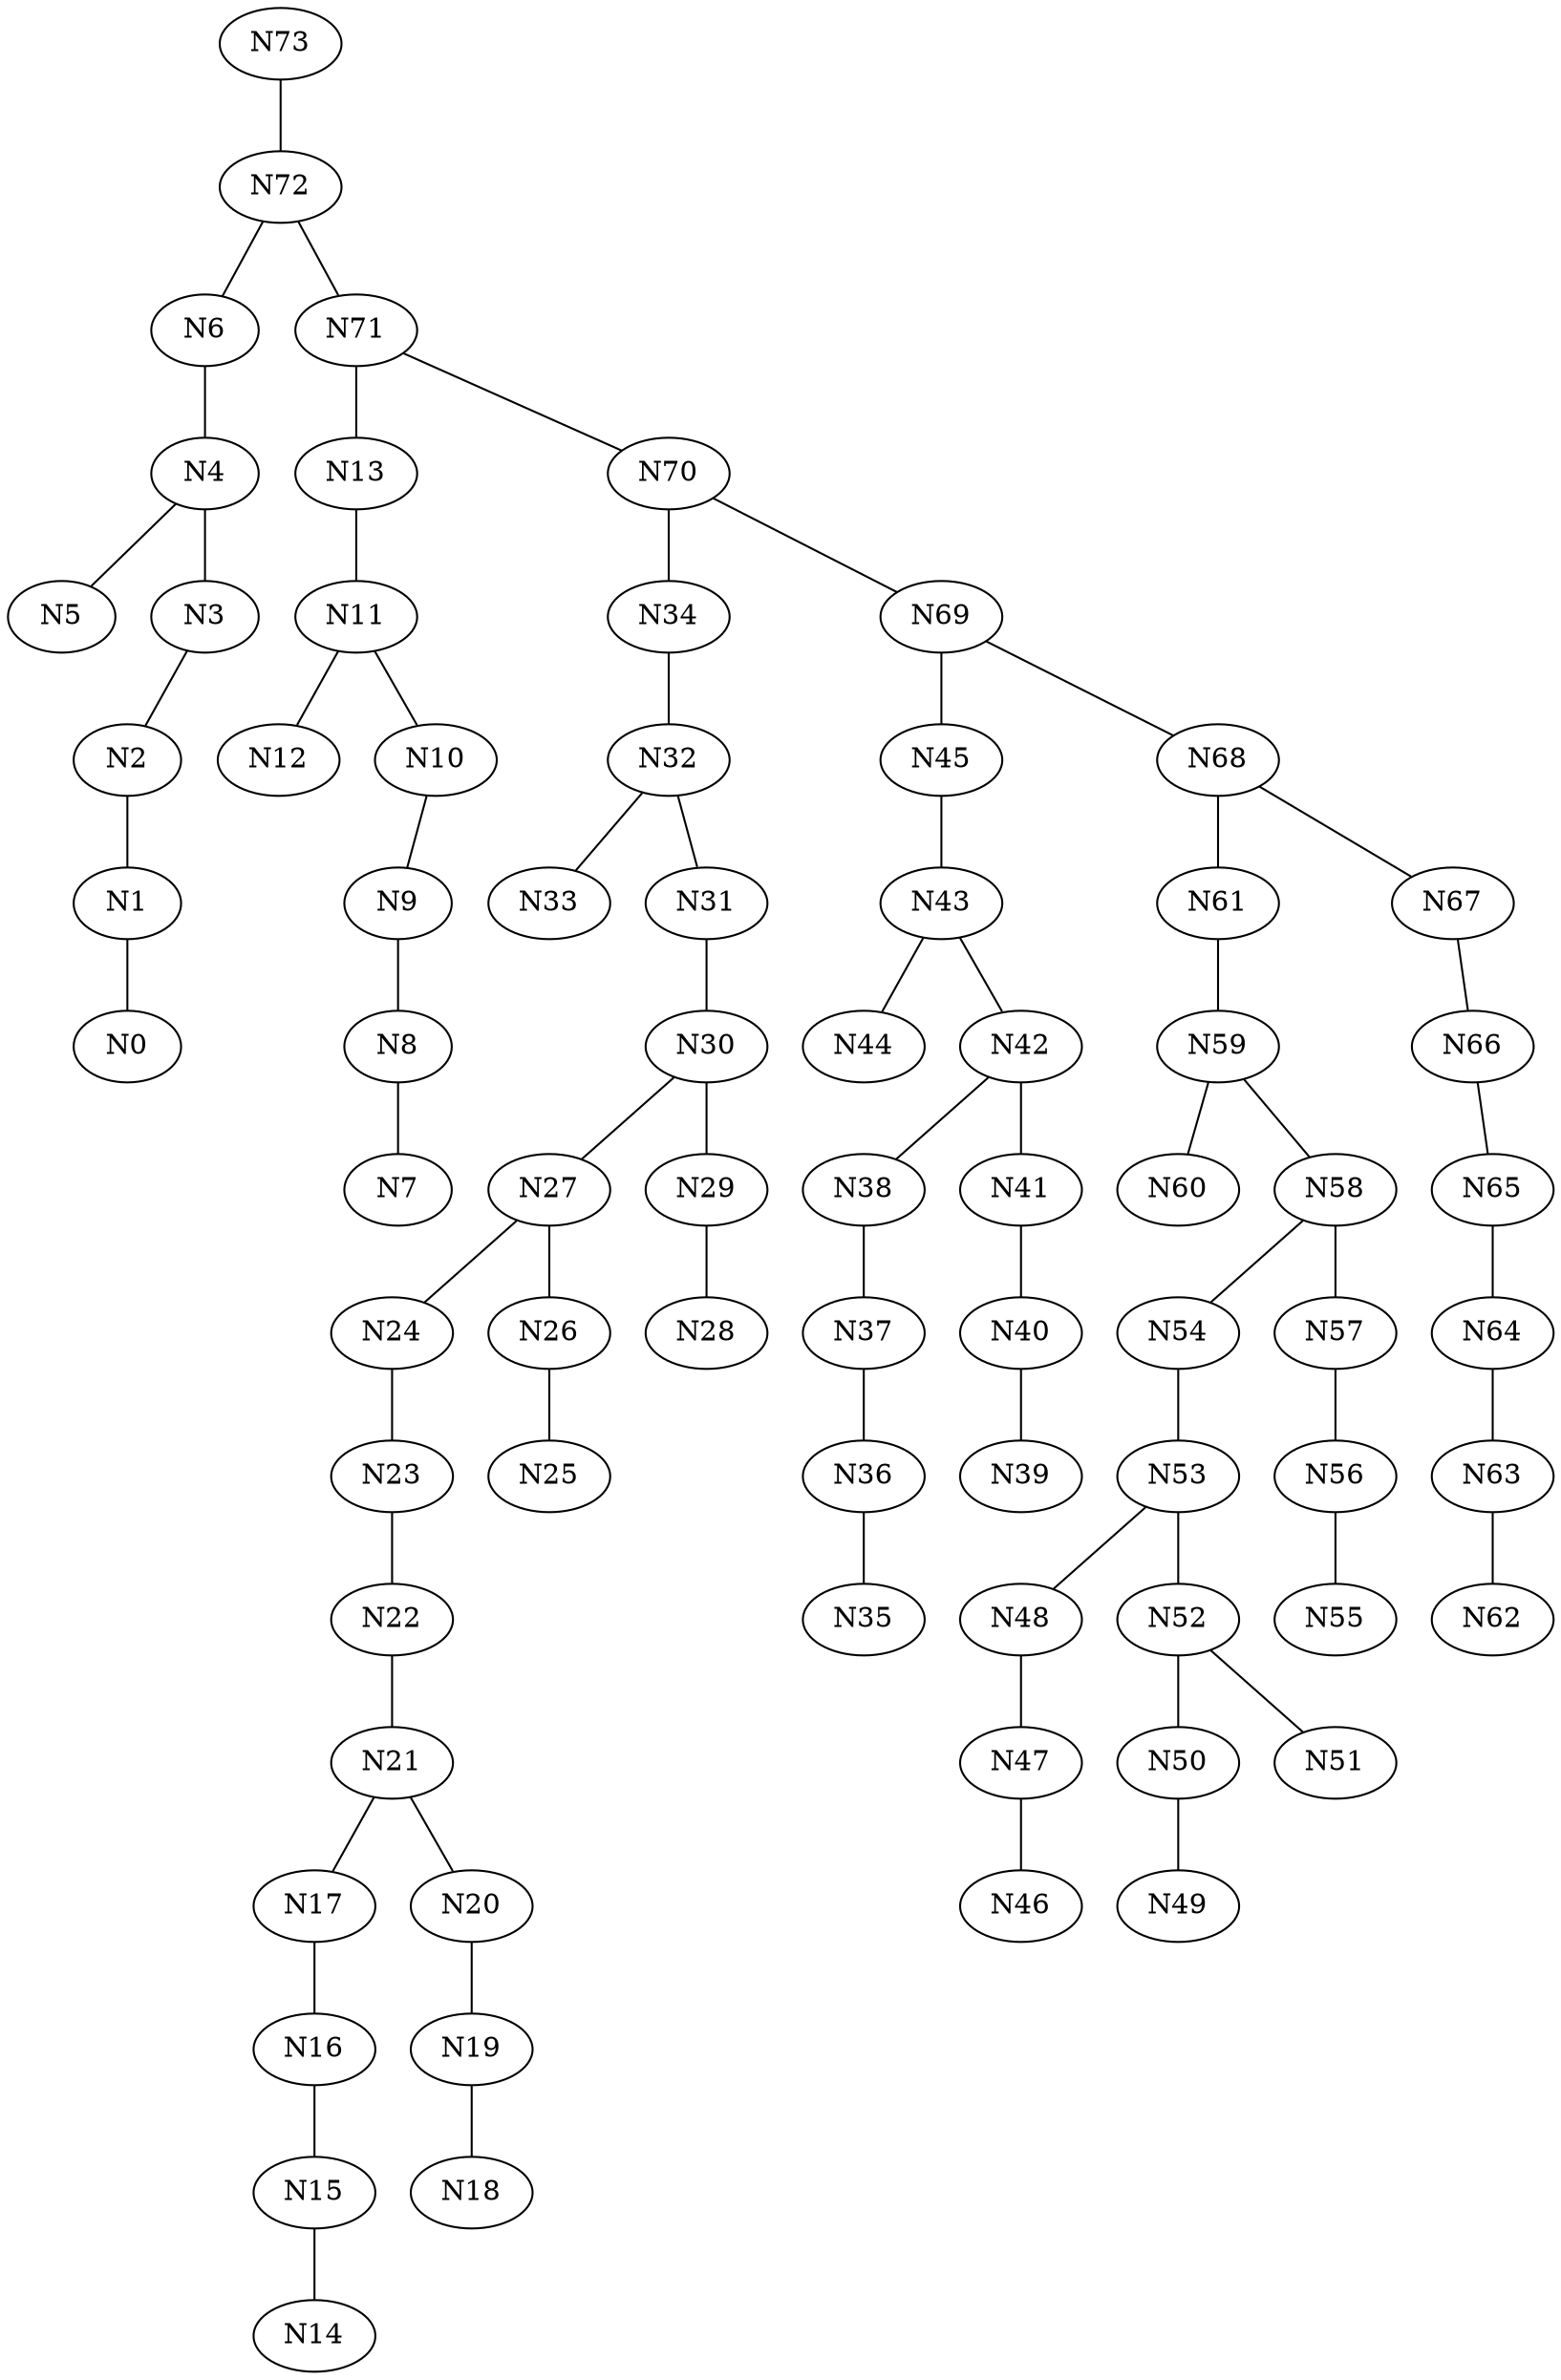 graph G{
	N73;
	N72;
	N6;
	N4;
	N5;
	N4 -- N5;
	N3;
	N2;
	N1;
	N0;
	N1 -- N0;
	N2 -- N1;
	N3 -- N2;
	N4 -- N3;
	N6 -- N4;
	N72 -- N6;
	N71;
	N13;
	N11;
	N12;
	N11 -- N12;
	N10;
	N9;
	N8;
	N7;
	N8 -- N7;
	N9 -- N8;
	N10 -- N9;
	N11 -- N10;
	N13 -- N11;
	N71 -- N13;
	N70;
	N34;
	N32;
	N33;
	N32 -- N33;
	N31;
	N30;
	N27;
	N24;
	N23;
	N22;
	N21;
	N17;
	N16;
	N15;
	N14;
	N15 -- N14;
	N16 -- N15;
	N17 -- N16;
	N21 -- N17;
	N20;
	N19;
	N18;
	N19 -- N18;
	N20 -- N19;
	N21 -- N20;
	N22 -- N21;
	N23 -- N22;
	N24 -- N23;
	N27 -- N24;
	N26;
	N25;
	N26 -- N25;
	N27 -- N26;
	N30 -- N27;
	N29;
	N28;
	N29 -- N28;
	N30 -- N29;
	N31 -- N30;
	N32 -- N31;
	N34 -- N32;
	N70 -- N34;
	N69;
	N45;
	N43;
	N44;
	N43 -- N44;
	N42;
	N38;
	N37;
	N36;
	N35;
	N36 -- N35;
	N37 -- N36;
	N38 -- N37;
	N42 -- N38;
	N41;
	N40;
	N39;
	N40 -- N39;
	N41 -- N40;
	N42 -- N41;
	N43 -- N42;
	N45 -- N43;
	N69 -- N45;
	N68;
	N61;
	N59;
	N60;
	N59 -- N60;
	N58;
	N54;
	N53;
	N48;
	N47;
	N46;
	N47 -- N46;
	N48 -- N47;
	N53 -- N48;
	N52;
	N50;
	N49;
	N50 -- N49;
	N52 -- N50;
	N51;
	N52 -- N51;
	N53 -- N52;
	N54 -- N53;
	N58 -- N54;
	N57;
	N56;
	N55;
	N56 -- N55;
	N57 -- N56;
	N58 -- N57;
	N59 -- N58;
	N61 -- N59;
	N68 -- N61;
	N67;
	N66;
	N65;
	N64;
	N63;
	N62;
	N63 -- N62;
	N64 -- N63;
	N65 -- N64;
	N66 -- N65;
	N67 -- N66;
	N68 -- N67;
	N69 -- N68;
	N70 -- N69;
	N71 -- N70;
	N72 -- N71;
	N73 -- N72;
}